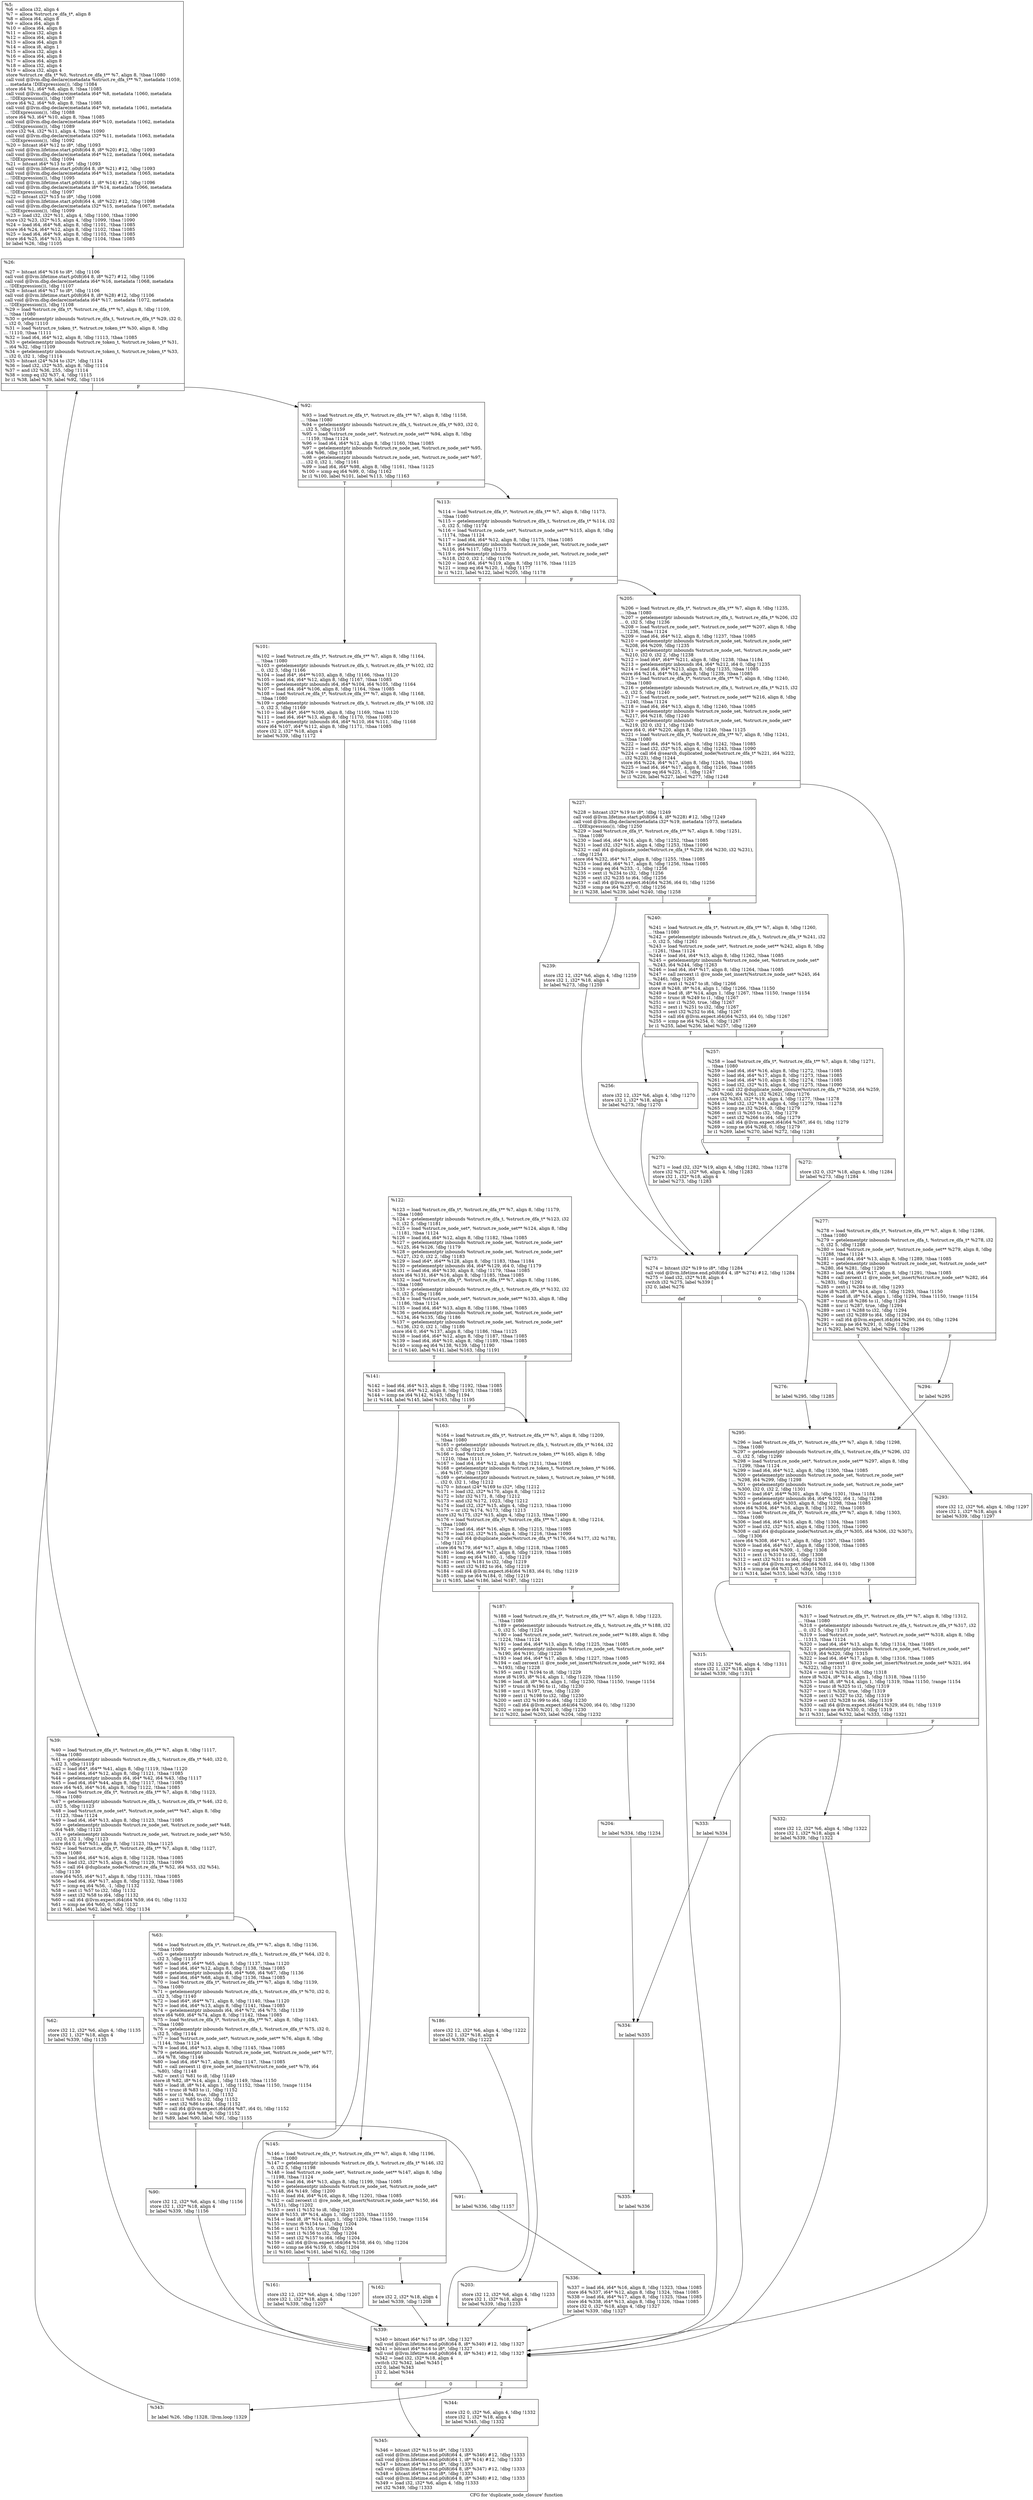 digraph "CFG for 'duplicate_node_closure' function" {
	label="CFG for 'duplicate_node_closure' function";

	Node0xa190a0 [shape=record,label="{%5:\l  %6 = alloca i32, align 4\l  %7 = alloca %struct.re_dfa_t*, align 8\l  %8 = alloca i64, align 8\l  %9 = alloca i64, align 8\l  %10 = alloca i64, align 8\l  %11 = alloca i32, align 4\l  %12 = alloca i64, align 8\l  %13 = alloca i64, align 8\l  %14 = alloca i8, align 1\l  %15 = alloca i32, align 4\l  %16 = alloca i64, align 8\l  %17 = alloca i64, align 8\l  %18 = alloca i32, align 4\l  %19 = alloca i32, align 4\l  store %struct.re_dfa_t* %0, %struct.re_dfa_t** %7, align 8, !tbaa !1080\l  call void @llvm.dbg.declare(metadata %struct.re_dfa_t** %7, metadata !1059,\l... metadata !DIExpression()), !dbg !1084\l  store i64 %1, i64* %8, align 8, !tbaa !1085\l  call void @llvm.dbg.declare(metadata i64* %8, metadata !1060, metadata\l... !DIExpression()), !dbg !1087\l  store i64 %2, i64* %9, align 8, !tbaa !1085\l  call void @llvm.dbg.declare(metadata i64* %9, metadata !1061, metadata\l... !DIExpression()), !dbg !1088\l  store i64 %3, i64* %10, align 8, !tbaa !1085\l  call void @llvm.dbg.declare(metadata i64* %10, metadata !1062, metadata\l... !DIExpression()), !dbg !1089\l  store i32 %4, i32* %11, align 4, !tbaa !1090\l  call void @llvm.dbg.declare(metadata i32* %11, metadata !1063, metadata\l... !DIExpression()), !dbg !1092\l  %20 = bitcast i64* %12 to i8*, !dbg !1093\l  call void @llvm.lifetime.start.p0i8(i64 8, i8* %20) #12, !dbg !1093\l  call void @llvm.dbg.declare(metadata i64* %12, metadata !1064, metadata\l... !DIExpression()), !dbg !1094\l  %21 = bitcast i64* %13 to i8*, !dbg !1093\l  call void @llvm.lifetime.start.p0i8(i64 8, i8* %21) #12, !dbg !1093\l  call void @llvm.dbg.declare(metadata i64* %13, metadata !1065, metadata\l... !DIExpression()), !dbg !1095\l  call void @llvm.lifetime.start.p0i8(i64 1, i8* %14) #12, !dbg !1096\l  call void @llvm.dbg.declare(metadata i8* %14, metadata !1066, metadata\l... !DIExpression()), !dbg !1097\l  %22 = bitcast i32* %15 to i8*, !dbg !1098\l  call void @llvm.lifetime.start.p0i8(i64 4, i8* %22) #12, !dbg !1098\l  call void @llvm.dbg.declare(metadata i32* %15, metadata !1067, metadata\l... !DIExpression()), !dbg !1099\l  %23 = load i32, i32* %11, align 4, !dbg !1100, !tbaa !1090\l  store i32 %23, i32* %15, align 4, !dbg !1099, !tbaa !1090\l  %24 = load i64, i64* %8, align 8, !dbg !1101, !tbaa !1085\l  store i64 %24, i64* %12, align 8, !dbg !1102, !tbaa !1085\l  %25 = load i64, i64* %9, align 8, !dbg !1103, !tbaa !1085\l  store i64 %25, i64* %13, align 8, !dbg !1104, !tbaa !1085\l  br label %26, !dbg !1105\l}"];
	Node0xa190a0 -> Node0xa191c0;
	Node0xa191c0 [shape=record,label="{%26:\l\l  %27 = bitcast i64* %16 to i8*, !dbg !1106\l  call void @llvm.lifetime.start.p0i8(i64 8, i8* %27) #12, !dbg !1106\l  call void @llvm.dbg.declare(metadata i64* %16, metadata !1068, metadata\l... !DIExpression()), !dbg !1107\l  %28 = bitcast i64* %17 to i8*, !dbg !1106\l  call void @llvm.lifetime.start.p0i8(i64 8, i8* %28) #12, !dbg !1106\l  call void @llvm.dbg.declare(metadata i64* %17, metadata !1072, metadata\l... !DIExpression()), !dbg !1108\l  %29 = load %struct.re_dfa_t*, %struct.re_dfa_t** %7, align 8, !dbg !1109,\l... !tbaa !1080\l  %30 = getelementptr inbounds %struct.re_dfa_t, %struct.re_dfa_t* %29, i32 0,\l... i32 0, !dbg !1110\l  %31 = load %struct.re_token_t*, %struct.re_token_t** %30, align 8, !dbg\l... !1110, !tbaa !1111\l  %32 = load i64, i64* %12, align 8, !dbg !1113, !tbaa !1085\l  %33 = getelementptr inbounds %struct.re_token_t, %struct.re_token_t* %31,\l... i64 %32, !dbg !1109\l  %34 = getelementptr inbounds %struct.re_token_t, %struct.re_token_t* %33,\l... i32 0, i32 1, !dbg !1114\l  %35 = bitcast i24* %34 to i32*, !dbg !1114\l  %36 = load i32, i32* %35, align 8, !dbg !1114\l  %37 = and i32 %36, 255, !dbg !1114\l  %38 = icmp eq i32 %37, 4, !dbg !1115\l  br i1 %38, label %39, label %92, !dbg !1116\l|{<s0>T|<s1>F}}"];
	Node0xa191c0:s0 -> Node0xa19210;
	Node0xa191c0:s1 -> Node0xa193a0;
	Node0xa19210 [shape=record,label="{%39:\l\l  %40 = load %struct.re_dfa_t*, %struct.re_dfa_t** %7, align 8, !dbg !1117,\l... !tbaa !1080\l  %41 = getelementptr inbounds %struct.re_dfa_t, %struct.re_dfa_t* %40, i32 0,\l... i32 3, !dbg !1119\l  %42 = load i64*, i64** %41, align 8, !dbg !1119, !tbaa !1120\l  %43 = load i64, i64* %12, align 8, !dbg !1121, !tbaa !1085\l  %44 = getelementptr inbounds i64, i64* %42, i64 %43, !dbg !1117\l  %45 = load i64, i64* %44, align 8, !dbg !1117, !tbaa !1085\l  store i64 %45, i64* %16, align 8, !dbg !1122, !tbaa !1085\l  %46 = load %struct.re_dfa_t*, %struct.re_dfa_t** %7, align 8, !dbg !1123,\l... !tbaa !1080\l  %47 = getelementptr inbounds %struct.re_dfa_t, %struct.re_dfa_t* %46, i32 0,\l... i32 5, !dbg !1123\l  %48 = load %struct.re_node_set*, %struct.re_node_set** %47, align 8, !dbg\l... !1123, !tbaa !1124\l  %49 = load i64, i64* %13, align 8, !dbg !1123, !tbaa !1085\l  %50 = getelementptr inbounds %struct.re_node_set, %struct.re_node_set* %48,\l... i64 %49, !dbg !1123\l  %51 = getelementptr inbounds %struct.re_node_set, %struct.re_node_set* %50,\l... i32 0, i32 1, !dbg !1123\l  store i64 0, i64* %51, align 8, !dbg !1123, !tbaa !1125\l  %52 = load %struct.re_dfa_t*, %struct.re_dfa_t** %7, align 8, !dbg !1127,\l... !tbaa !1080\l  %53 = load i64, i64* %16, align 8, !dbg !1128, !tbaa !1085\l  %54 = load i32, i32* %15, align 4, !dbg !1129, !tbaa !1090\l  %55 = call i64 @duplicate_node(%struct.re_dfa_t* %52, i64 %53, i32 %54),\l... !dbg !1130\l  store i64 %55, i64* %17, align 8, !dbg !1131, !tbaa !1085\l  %56 = load i64, i64* %17, align 8, !dbg !1132, !tbaa !1085\l  %57 = icmp eq i64 %56, -1, !dbg !1132\l  %58 = zext i1 %57 to i32, !dbg !1132\l  %59 = sext i32 %58 to i64, !dbg !1132\l  %60 = call i64 @llvm.expect.i64(i64 %59, i64 0), !dbg !1132\l  %61 = icmp ne i64 %60, 0, !dbg !1132\l  br i1 %61, label %62, label %63, !dbg !1134\l|{<s0>T|<s1>F}}"];
	Node0xa19210:s0 -> Node0xa19260;
	Node0xa19210:s1 -> Node0xa192b0;
	Node0xa19260 [shape=record,label="{%62:\l\l  store i32 12, i32* %6, align 4, !dbg !1135\l  store i32 1, i32* %18, align 4\l  br label %339, !dbg !1135\l}"];
	Node0xa19260 -> Node0xa19e40;
	Node0xa192b0 [shape=record,label="{%63:\l\l  %64 = load %struct.re_dfa_t*, %struct.re_dfa_t** %7, align 8, !dbg !1136,\l... !tbaa !1080\l  %65 = getelementptr inbounds %struct.re_dfa_t, %struct.re_dfa_t* %64, i32 0,\l... i32 3, !dbg !1137\l  %66 = load i64*, i64** %65, align 8, !dbg !1137, !tbaa !1120\l  %67 = load i64, i64* %12, align 8, !dbg !1138, !tbaa !1085\l  %68 = getelementptr inbounds i64, i64* %66, i64 %67, !dbg !1136\l  %69 = load i64, i64* %68, align 8, !dbg !1136, !tbaa !1085\l  %70 = load %struct.re_dfa_t*, %struct.re_dfa_t** %7, align 8, !dbg !1139,\l... !tbaa !1080\l  %71 = getelementptr inbounds %struct.re_dfa_t, %struct.re_dfa_t* %70, i32 0,\l... i32 3, !dbg !1140\l  %72 = load i64*, i64** %71, align 8, !dbg !1140, !tbaa !1120\l  %73 = load i64, i64* %13, align 8, !dbg !1141, !tbaa !1085\l  %74 = getelementptr inbounds i64, i64* %72, i64 %73, !dbg !1139\l  store i64 %69, i64* %74, align 8, !dbg !1142, !tbaa !1085\l  %75 = load %struct.re_dfa_t*, %struct.re_dfa_t** %7, align 8, !dbg !1143,\l... !tbaa !1080\l  %76 = getelementptr inbounds %struct.re_dfa_t, %struct.re_dfa_t* %75, i32 0,\l... i32 5, !dbg !1144\l  %77 = load %struct.re_node_set*, %struct.re_node_set** %76, align 8, !dbg\l... !1144, !tbaa !1124\l  %78 = load i64, i64* %13, align 8, !dbg !1145, !tbaa !1085\l  %79 = getelementptr inbounds %struct.re_node_set, %struct.re_node_set* %77,\l... i64 %78, !dbg !1146\l  %80 = load i64, i64* %17, align 8, !dbg !1147, !tbaa !1085\l  %81 = call zeroext i1 @re_node_set_insert(%struct.re_node_set* %79, i64\l... %80), !dbg !1148\l  %82 = zext i1 %81 to i8, !dbg !1149\l  store i8 %82, i8* %14, align 1, !dbg !1149, !tbaa !1150\l  %83 = load i8, i8* %14, align 1, !dbg !1152, !tbaa !1150, !range !1154\l  %84 = trunc i8 %83 to i1, !dbg !1152\l  %85 = xor i1 %84, true, !dbg !1152\l  %86 = zext i1 %85 to i32, !dbg !1152\l  %87 = sext i32 %86 to i64, !dbg !1152\l  %88 = call i64 @llvm.expect.i64(i64 %87, i64 0), !dbg !1152\l  %89 = icmp ne i64 %88, 0, !dbg !1152\l  br i1 %89, label %90, label %91, !dbg !1155\l|{<s0>T|<s1>F}}"];
	Node0xa192b0:s0 -> Node0xa19300;
	Node0xa192b0:s1 -> Node0xa19350;
	Node0xa19300 [shape=record,label="{%90:\l\l  store i32 12, i32* %6, align 4, !dbg !1156\l  store i32 1, i32* %18, align 4\l  br label %339, !dbg !1156\l}"];
	Node0xa19300 -> Node0xa19e40;
	Node0xa19350 [shape=record,label="{%91:\l\l  br label %336, !dbg !1157\l}"];
	Node0xa19350 -> Node0xa19df0;
	Node0xa193a0 [shape=record,label="{%92:\l\l  %93 = load %struct.re_dfa_t*, %struct.re_dfa_t** %7, align 8, !dbg !1158,\l... !tbaa !1080\l  %94 = getelementptr inbounds %struct.re_dfa_t, %struct.re_dfa_t* %93, i32 0,\l... i32 5, !dbg !1159\l  %95 = load %struct.re_node_set*, %struct.re_node_set** %94, align 8, !dbg\l... !1159, !tbaa !1124\l  %96 = load i64, i64* %12, align 8, !dbg !1160, !tbaa !1085\l  %97 = getelementptr inbounds %struct.re_node_set, %struct.re_node_set* %95,\l... i64 %96, !dbg !1158\l  %98 = getelementptr inbounds %struct.re_node_set, %struct.re_node_set* %97,\l... i32 0, i32 1, !dbg !1161\l  %99 = load i64, i64* %98, align 8, !dbg !1161, !tbaa !1125\l  %100 = icmp eq i64 %99, 0, !dbg !1162\l  br i1 %100, label %101, label %113, !dbg !1163\l|{<s0>T|<s1>F}}"];
	Node0xa193a0:s0 -> Node0xa193f0;
	Node0xa193a0:s1 -> Node0xa19440;
	Node0xa193f0 [shape=record,label="{%101:\l\l  %102 = load %struct.re_dfa_t*, %struct.re_dfa_t** %7, align 8, !dbg !1164,\l... !tbaa !1080\l  %103 = getelementptr inbounds %struct.re_dfa_t, %struct.re_dfa_t* %102, i32\l... 0, i32 3, !dbg !1166\l  %104 = load i64*, i64** %103, align 8, !dbg !1166, !tbaa !1120\l  %105 = load i64, i64* %12, align 8, !dbg !1167, !tbaa !1085\l  %106 = getelementptr inbounds i64, i64* %104, i64 %105, !dbg !1164\l  %107 = load i64, i64* %106, align 8, !dbg !1164, !tbaa !1085\l  %108 = load %struct.re_dfa_t*, %struct.re_dfa_t** %7, align 8, !dbg !1168,\l... !tbaa !1080\l  %109 = getelementptr inbounds %struct.re_dfa_t, %struct.re_dfa_t* %108, i32\l... 0, i32 3, !dbg !1169\l  %110 = load i64*, i64** %109, align 8, !dbg !1169, !tbaa !1120\l  %111 = load i64, i64* %13, align 8, !dbg !1170, !tbaa !1085\l  %112 = getelementptr inbounds i64, i64* %110, i64 %111, !dbg !1168\l  store i64 %107, i64* %112, align 8, !dbg !1171, !tbaa !1085\l  store i32 2, i32* %18, align 4\l  br label %339, !dbg !1172\l}"];
	Node0xa193f0 -> Node0xa19e40;
	Node0xa19440 [shape=record,label="{%113:\l\l  %114 = load %struct.re_dfa_t*, %struct.re_dfa_t** %7, align 8, !dbg !1173,\l... !tbaa !1080\l  %115 = getelementptr inbounds %struct.re_dfa_t, %struct.re_dfa_t* %114, i32\l... 0, i32 5, !dbg !1174\l  %116 = load %struct.re_node_set*, %struct.re_node_set** %115, align 8, !dbg\l... !1174, !tbaa !1124\l  %117 = load i64, i64* %12, align 8, !dbg !1175, !tbaa !1085\l  %118 = getelementptr inbounds %struct.re_node_set, %struct.re_node_set*\l... %116, i64 %117, !dbg !1173\l  %119 = getelementptr inbounds %struct.re_node_set, %struct.re_node_set*\l... %118, i32 0, i32 1, !dbg !1176\l  %120 = load i64, i64* %119, align 8, !dbg !1176, !tbaa !1125\l  %121 = icmp eq i64 %120, 1, !dbg !1177\l  br i1 %121, label %122, label %205, !dbg !1178\l|{<s0>T|<s1>F}}"];
	Node0xa19440:s0 -> Node0xa19490;
	Node0xa19440:s1 -> Node0xa197b0;
	Node0xa19490 [shape=record,label="{%122:\l\l  %123 = load %struct.re_dfa_t*, %struct.re_dfa_t** %7, align 8, !dbg !1179,\l... !tbaa !1080\l  %124 = getelementptr inbounds %struct.re_dfa_t, %struct.re_dfa_t* %123, i32\l... 0, i32 5, !dbg !1181\l  %125 = load %struct.re_node_set*, %struct.re_node_set** %124, align 8, !dbg\l... !1181, !tbaa !1124\l  %126 = load i64, i64* %12, align 8, !dbg !1182, !tbaa !1085\l  %127 = getelementptr inbounds %struct.re_node_set, %struct.re_node_set*\l... %125, i64 %126, !dbg !1179\l  %128 = getelementptr inbounds %struct.re_node_set, %struct.re_node_set*\l... %127, i32 0, i32 2, !dbg !1183\l  %129 = load i64*, i64** %128, align 8, !dbg !1183, !tbaa !1184\l  %130 = getelementptr inbounds i64, i64* %129, i64 0, !dbg !1179\l  %131 = load i64, i64* %130, align 8, !dbg !1179, !tbaa !1085\l  store i64 %131, i64* %16, align 8, !dbg !1185, !tbaa !1085\l  %132 = load %struct.re_dfa_t*, %struct.re_dfa_t** %7, align 8, !dbg !1186,\l... !tbaa !1080\l  %133 = getelementptr inbounds %struct.re_dfa_t, %struct.re_dfa_t* %132, i32\l... 0, i32 5, !dbg !1186\l  %134 = load %struct.re_node_set*, %struct.re_node_set** %133, align 8, !dbg\l... !1186, !tbaa !1124\l  %135 = load i64, i64* %13, align 8, !dbg !1186, !tbaa !1085\l  %136 = getelementptr inbounds %struct.re_node_set, %struct.re_node_set*\l... %134, i64 %135, !dbg !1186\l  %137 = getelementptr inbounds %struct.re_node_set, %struct.re_node_set*\l... %136, i32 0, i32 1, !dbg !1186\l  store i64 0, i64* %137, align 8, !dbg !1186, !tbaa !1125\l  %138 = load i64, i64* %12, align 8, !dbg !1187, !tbaa !1085\l  %139 = load i64, i64* %10, align 8, !dbg !1189, !tbaa !1085\l  %140 = icmp eq i64 %138, %139, !dbg !1190\l  br i1 %140, label %141, label %163, !dbg !1191\l|{<s0>T|<s1>F}}"];
	Node0xa19490:s0 -> Node0xa194e0;
	Node0xa19490:s1 -> Node0xa19620;
	Node0xa194e0 [shape=record,label="{%141:\l\l  %142 = load i64, i64* %13, align 8, !dbg !1192, !tbaa !1085\l  %143 = load i64, i64* %12, align 8, !dbg !1193, !tbaa !1085\l  %144 = icmp ne i64 %142, %143, !dbg !1194\l  br i1 %144, label %145, label %163, !dbg !1195\l|{<s0>T|<s1>F}}"];
	Node0xa194e0:s0 -> Node0xa19530;
	Node0xa194e0:s1 -> Node0xa19620;
	Node0xa19530 [shape=record,label="{%145:\l\l  %146 = load %struct.re_dfa_t*, %struct.re_dfa_t** %7, align 8, !dbg !1196,\l... !tbaa !1080\l  %147 = getelementptr inbounds %struct.re_dfa_t, %struct.re_dfa_t* %146, i32\l... 0, i32 5, !dbg !1198\l  %148 = load %struct.re_node_set*, %struct.re_node_set** %147, align 8, !dbg\l... !1198, !tbaa !1124\l  %149 = load i64, i64* %13, align 8, !dbg !1199, !tbaa !1085\l  %150 = getelementptr inbounds %struct.re_node_set, %struct.re_node_set*\l... %148, i64 %149, !dbg !1200\l  %151 = load i64, i64* %16, align 8, !dbg !1201, !tbaa !1085\l  %152 = call zeroext i1 @re_node_set_insert(%struct.re_node_set* %150, i64\l... %151), !dbg !1202\l  %153 = zext i1 %152 to i8, !dbg !1203\l  store i8 %153, i8* %14, align 1, !dbg !1203, !tbaa !1150\l  %154 = load i8, i8* %14, align 1, !dbg !1204, !tbaa !1150, !range !1154\l  %155 = trunc i8 %154 to i1, !dbg !1204\l  %156 = xor i1 %155, true, !dbg !1204\l  %157 = zext i1 %156 to i32, !dbg !1204\l  %158 = sext i32 %157 to i64, !dbg !1204\l  %159 = call i64 @llvm.expect.i64(i64 %158, i64 0), !dbg !1204\l  %160 = icmp ne i64 %159, 0, !dbg !1204\l  br i1 %160, label %161, label %162, !dbg !1206\l|{<s0>T|<s1>F}}"];
	Node0xa19530:s0 -> Node0xa19580;
	Node0xa19530:s1 -> Node0xa195d0;
	Node0xa19580 [shape=record,label="{%161:\l\l  store i32 12, i32* %6, align 4, !dbg !1207\l  store i32 1, i32* %18, align 4\l  br label %339, !dbg !1207\l}"];
	Node0xa19580 -> Node0xa19e40;
	Node0xa195d0 [shape=record,label="{%162:\l\l  store i32 2, i32* %18, align 4\l  br label %339, !dbg !1208\l}"];
	Node0xa195d0 -> Node0xa19e40;
	Node0xa19620 [shape=record,label="{%163:\l\l  %164 = load %struct.re_dfa_t*, %struct.re_dfa_t** %7, align 8, !dbg !1209,\l... !tbaa !1080\l  %165 = getelementptr inbounds %struct.re_dfa_t, %struct.re_dfa_t* %164, i32\l... 0, i32 0, !dbg !1210\l  %166 = load %struct.re_token_t*, %struct.re_token_t** %165, align 8, !dbg\l... !1210, !tbaa !1111\l  %167 = load i64, i64* %12, align 8, !dbg !1211, !tbaa !1085\l  %168 = getelementptr inbounds %struct.re_token_t, %struct.re_token_t* %166,\l... i64 %167, !dbg !1209\l  %169 = getelementptr inbounds %struct.re_token_t, %struct.re_token_t* %168,\l... i32 0, i32 1, !dbg !1212\l  %170 = bitcast i24* %169 to i32*, !dbg !1212\l  %171 = load i32, i32* %170, align 8, !dbg !1212\l  %172 = lshr i32 %171, 8, !dbg !1212\l  %173 = and i32 %172, 1023, !dbg !1212\l  %174 = load i32, i32* %15, align 4, !dbg !1213, !tbaa !1090\l  %175 = or i32 %174, %173, !dbg !1213\l  store i32 %175, i32* %15, align 4, !dbg !1213, !tbaa !1090\l  %176 = load %struct.re_dfa_t*, %struct.re_dfa_t** %7, align 8, !dbg !1214,\l... !tbaa !1080\l  %177 = load i64, i64* %16, align 8, !dbg !1215, !tbaa !1085\l  %178 = load i32, i32* %15, align 4, !dbg !1216, !tbaa !1090\l  %179 = call i64 @duplicate_node(%struct.re_dfa_t* %176, i64 %177, i32 %178),\l... !dbg !1217\l  store i64 %179, i64* %17, align 8, !dbg !1218, !tbaa !1085\l  %180 = load i64, i64* %17, align 8, !dbg !1219, !tbaa !1085\l  %181 = icmp eq i64 %180, -1, !dbg !1219\l  %182 = zext i1 %181 to i32, !dbg !1219\l  %183 = sext i32 %182 to i64, !dbg !1219\l  %184 = call i64 @llvm.expect.i64(i64 %183, i64 0), !dbg !1219\l  %185 = icmp ne i64 %184, 0, !dbg !1219\l  br i1 %185, label %186, label %187, !dbg !1221\l|{<s0>T|<s1>F}}"];
	Node0xa19620:s0 -> Node0xa19670;
	Node0xa19620:s1 -> Node0xa196c0;
	Node0xa19670 [shape=record,label="{%186:\l\l  store i32 12, i32* %6, align 4, !dbg !1222\l  store i32 1, i32* %18, align 4\l  br label %339, !dbg !1222\l}"];
	Node0xa19670 -> Node0xa19e40;
	Node0xa196c0 [shape=record,label="{%187:\l\l  %188 = load %struct.re_dfa_t*, %struct.re_dfa_t** %7, align 8, !dbg !1223,\l... !tbaa !1080\l  %189 = getelementptr inbounds %struct.re_dfa_t, %struct.re_dfa_t* %188, i32\l... 0, i32 5, !dbg !1224\l  %190 = load %struct.re_node_set*, %struct.re_node_set** %189, align 8, !dbg\l... !1224, !tbaa !1124\l  %191 = load i64, i64* %13, align 8, !dbg !1225, !tbaa !1085\l  %192 = getelementptr inbounds %struct.re_node_set, %struct.re_node_set*\l... %190, i64 %191, !dbg !1226\l  %193 = load i64, i64* %17, align 8, !dbg !1227, !tbaa !1085\l  %194 = call zeroext i1 @re_node_set_insert(%struct.re_node_set* %192, i64\l... %193), !dbg !1228\l  %195 = zext i1 %194 to i8, !dbg !1229\l  store i8 %195, i8* %14, align 1, !dbg !1229, !tbaa !1150\l  %196 = load i8, i8* %14, align 1, !dbg !1230, !tbaa !1150, !range !1154\l  %197 = trunc i8 %196 to i1, !dbg !1230\l  %198 = xor i1 %197, true, !dbg !1230\l  %199 = zext i1 %198 to i32, !dbg !1230\l  %200 = sext i32 %199 to i64, !dbg !1230\l  %201 = call i64 @llvm.expect.i64(i64 %200, i64 0), !dbg !1230\l  %202 = icmp ne i64 %201, 0, !dbg !1230\l  br i1 %202, label %203, label %204, !dbg !1232\l|{<s0>T|<s1>F}}"];
	Node0xa196c0:s0 -> Node0xa19710;
	Node0xa196c0:s1 -> Node0xa19760;
	Node0xa19710 [shape=record,label="{%203:\l\l  store i32 12, i32* %6, align 4, !dbg !1233\l  store i32 1, i32* %18, align 4\l  br label %339, !dbg !1233\l}"];
	Node0xa19710 -> Node0xa19e40;
	Node0xa19760 [shape=record,label="{%204:\l\l  br label %334, !dbg !1234\l}"];
	Node0xa19760 -> Node0xa19d50;
	Node0xa197b0 [shape=record,label="{%205:\l\l  %206 = load %struct.re_dfa_t*, %struct.re_dfa_t** %7, align 8, !dbg !1235,\l... !tbaa !1080\l  %207 = getelementptr inbounds %struct.re_dfa_t, %struct.re_dfa_t* %206, i32\l... 0, i32 5, !dbg !1236\l  %208 = load %struct.re_node_set*, %struct.re_node_set** %207, align 8, !dbg\l... !1236, !tbaa !1124\l  %209 = load i64, i64* %12, align 8, !dbg !1237, !tbaa !1085\l  %210 = getelementptr inbounds %struct.re_node_set, %struct.re_node_set*\l... %208, i64 %209, !dbg !1235\l  %211 = getelementptr inbounds %struct.re_node_set, %struct.re_node_set*\l... %210, i32 0, i32 2, !dbg !1238\l  %212 = load i64*, i64** %211, align 8, !dbg !1238, !tbaa !1184\l  %213 = getelementptr inbounds i64, i64* %212, i64 0, !dbg !1235\l  %214 = load i64, i64* %213, align 8, !dbg !1235, !tbaa !1085\l  store i64 %214, i64* %16, align 8, !dbg !1239, !tbaa !1085\l  %215 = load %struct.re_dfa_t*, %struct.re_dfa_t** %7, align 8, !dbg !1240,\l... !tbaa !1080\l  %216 = getelementptr inbounds %struct.re_dfa_t, %struct.re_dfa_t* %215, i32\l... 0, i32 5, !dbg !1240\l  %217 = load %struct.re_node_set*, %struct.re_node_set** %216, align 8, !dbg\l... !1240, !tbaa !1124\l  %218 = load i64, i64* %13, align 8, !dbg !1240, !tbaa !1085\l  %219 = getelementptr inbounds %struct.re_node_set, %struct.re_node_set*\l... %217, i64 %218, !dbg !1240\l  %220 = getelementptr inbounds %struct.re_node_set, %struct.re_node_set*\l... %219, i32 0, i32 1, !dbg !1240\l  store i64 0, i64* %220, align 8, !dbg !1240, !tbaa !1125\l  %221 = load %struct.re_dfa_t*, %struct.re_dfa_t** %7, align 8, !dbg !1241,\l... !tbaa !1080\l  %222 = load i64, i64* %16, align 8, !dbg !1242, !tbaa !1085\l  %223 = load i32, i32* %15, align 4, !dbg !1243, !tbaa !1090\l  %224 = call i64 @search_duplicated_node(%struct.re_dfa_t* %221, i64 %222,\l... i32 %223), !dbg !1244\l  store i64 %224, i64* %17, align 8, !dbg !1245, !tbaa !1085\l  %225 = load i64, i64* %17, align 8, !dbg !1246, !tbaa !1085\l  %226 = icmp eq i64 %225, -1, !dbg !1247\l  br i1 %226, label %227, label %277, !dbg !1248\l|{<s0>T|<s1>F}}"];
	Node0xa197b0:s0 -> Node0xa19800;
	Node0xa197b0:s1 -> Node0xa19ad0;
	Node0xa19800 [shape=record,label="{%227:\l\l  %228 = bitcast i32* %19 to i8*, !dbg !1249\l  call void @llvm.lifetime.start.p0i8(i64 4, i8* %228) #12, !dbg !1249\l  call void @llvm.dbg.declare(metadata i32* %19, metadata !1073, metadata\l... !DIExpression()), !dbg !1250\l  %229 = load %struct.re_dfa_t*, %struct.re_dfa_t** %7, align 8, !dbg !1251,\l... !tbaa !1080\l  %230 = load i64, i64* %16, align 8, !dbg !1252, !tbaa !1085\l  %231 = load i32, i32* %15, align 4, !dbg !1253, !tbaa !1090\l  %232 = call i64 @duplicate_node(%struct.re_dfa_t* %229, i64 %230, i32 %231),\l... !dbg !1254\l  store i64 %232, i64* %17, align 8, !dbg !1255, !tbaa !1085\l  %233 = load i64, i64* %17, align 8, !dbg !1256, !tbaa !1085\l  %234 = icmp eq i64 %233, -1, !dbg !1256\l  %235 = zext i1 %234 to i32, !dbg !1256\l  %236 = sext i32 %235 to i64, !dbg !1256\l  %237 = call i64 @llvm.expect.i64(i64 %236, i64 0), !dbg !1256\l  %238 = icmp ne i64 %237, 0, !dbg !1256\l  br i1 %238, label %239, label %240, !dbg !1258\l|{<s0>T|<s1>F}}"];
	Node0xa19800:s0 -> Node0xa19850;
	Node0xa19800:s1 -> Node0xa198a0;
	Node0xa19850 [shape=record,label="{%239:\l\l  store i32 12, i32* %6, align 4, !dbg !1259\l  store i32 1, i32* %18, align 4\l  br label %273, !dbg !1259\l}"];
	Node0xa19850 -> Node0xa19a30;
	Node0xa198a0 [shape=record,label="{%240:\l\l  %241 = load %struct.re_dfa_t*, %struct.re_dfa_t** %7, align 8, !dbg !1260,\l... !tbaa !1080\l  %242 = getelementptr inbounds %struct.re_dfa_t, %struct.re_dfa_t* %241, i32\l... 0, i32 5, !dbg !1261\l  %243 = load %struct.re_node_set*, %struct.re_node_set** %242, align 8, !dbg\l... !1261, !tbaa !1124\l  %244 = load i64, i64* %13, align 8, !dbg !1262, !tbaa !1085\l  %245 = getelementptr inbounds %struct.re_node_set, %struct.re_node_set*\l... %243, i64 %244, !dbg !1263\l  %246 = load i64, i64* %17, align 8, !dbg !1264, !tbaa !1085\l  %247 = call zeroext i1 @re_node_set_insert(%struct.re_node_set* %245, i64\l... %246), !dbg !1265\l  %248 = zext i1 %247 to i8, !dbg !1266\l  store i8 %248, i8* %14, align 1, !dbg !1266, !tbaa !1150\l  %249 = load i8, i8* %14, align 1, !dbg !1267, !tbaa !1150, !range !1154\l  %250 = trunc i8 %249 to i1, !dbg !1267\l  %251 = xor i1 %250, true, !dbg !1267\l  %252 = zext i1 %251 to i32, !dbg !1267\l  %253 = sext i32 %252 to i64, !dbg !1267\l  %254 = call i64 @llvm.expect.i64(i64 %253, i64 0), !dbg !1267\l  %255 = icmp ne i64 %254, 0, !dbg !1267\l  br i1 %255, label %256, label %257, !dbg !1269\l|{<s0>T|<s1>F}}"];
	Node0xa198a0:s0 -> Node0xa198f0;
	Node0xa198a0:s1 -> Node0xa19940;
	Node0xa198f0 [shape=record,label="{%256:\l\l  store i32 12, i32* %6, align 4, !dbg !1270\l  store i32 1, i32* %18, align 4\l  br label %273, !dbg !1270\l}"];
	Node0xa198f0 -> Node0xa19a30;
	Node0xa19940 [shape=record,label="{%257:\l\l  %258 = load %struct.re_dfa_t*, %struct.re_dfa_t** %7, align 8, !dbg !1271,\l... !tbaa !1080\l  %259 = load i64, i64* %16, align 8, !dbg !1272, !tbaa !1085\l  %260 = load i64, i64* %17, align 8, !dbg !1273, !tbaa !1085\l  %261 = load i64, i64* %10, align 8, !dbg !1274, !tbaa !1085\l  %262 = load i32, i32* %15, align 4, !dbg !1275, !tbaa !1090\l  %263 = call i32 @duplicate_node_closure(%struct.re_dfa_t* %258, i64 %259,\l... i64 %260, i64 %261, i32 %262), !dbg !1276\l  store i32 %263, i32* %19, align 4, !dbg !1277, !tbaa !1278\l  %264 = load i32, i32* %19, align 4, !dbg !1279, !tbaa !1278\l  %265 = icmp ne i32 %264, 0, !dbg !1279\l  %266 = zext i1 %265 to i32, !dbg !1279\l  %267 = sext i32 %266 to i64, !dbg !1279\l  %268 = call i64 @llvm.expect.i64(i64 %267, i64 0), !dbg !1279\l  %269 = icmp ne i64 %268, 0, !dbg !1279\l  br i1 %269, label %270, label %272, !dbg !1281\l|{<s0>T|<s1>F}}"];
	Node0xa19940:s0 -> Node0xa19990;
	Node0xa19940:s1 -> Node0xa199e0;
	Node0xa19990 [shape=record,label="{%270:\l\l  %271 = load i32, i32* %19, align 4, !dbg !1282, !tbaa !1278\l  store i32 %271, i32* %6, align 4, !dbg !1283\l  store i32 1, i32* %18, align 4\l  br label %273, !dbg !1283\l}"];
	Node0xa19990 -> Node0xa19a30;
	Node0xa199e0 [shape=record,label="{%272:\l\l  store i32 0, i32* %18, align 4, !dbg !1284\l  br label %273, !dbg !1284\l}"];
	Node0xa199e0 -> Node0xa19a30;
	Node0xa19a30 [shape=record,label="{%273:\l\l  %274 = bitcast i32* %19 to i8*, !dbg !1284\l  call void @llvm.lifetime.end.p0i8(i64 4, i8* %274) #12, !dbg !1284\l  %275 = load i32, i32* %18, align 4\l  switch i32 %275, label %339 [\l    i32 0, label %276\l  ]\l|{<s0>def|<s1>0}}"];
	Node0xa19a30:s0 -> Node0xa19e40;
	Node0xa19a30:s1 -> Node0xa19a80;
	Node0xa19a80 [shape=record,label="{%276:\l\l  br label %295, !dbg !1285\l}"];
	Node0xa19a80 -> Node0xa19bc0;
	Node0xa19ad0 [shape=record,label="{%277:\l\l  %278 = load %struct.re_dfa_t*, %struct.re_dfa_t** %7, align 8, !dbg !1286,\l... !tbaa !1080\l  %279 = getelementptr inbounds %struct.re_dfa_t, %struct.re_dfa_t* %278, i32\l... 0, i32 5, !dbg !1288\l  %280 = load %struct.re_node_set*, %struct.re_node_set** %279, align 8, !dbg\l... !1288, !tbaa !1124\l  %281 = load i64, i64* %13, align 8, !dbg !1289, !tbaa !1085\l  %282 = getelementptr inbounds %struct.re_node_set, %struct.re_node_set*\l... %280, i64 %281, !dbg !1290\l  %283 = load i64, i64* %17, align 8, !dbg !1291, !tbaa !1085\l  %284 = call zeroext i1 @re_node_set_insert(%struct.re_node_set* %282, i64\l... %283), !dbg !1292\l  %285 = zext i1 %284 to i8, !dbg !1293\l  store i8 %285, i8* %14, align 1, !dbg !1293, !tbaa !1150\l  %286 = load i8, i8* %14, align 1, !dbg !1294, !tbaa !1150, !range !1154\l  %287 = trunc i8 %286 to i1, !dbg !1294\l  %288 = xor i1 %287, true, !dbg !1294\l  %289 = zext i1 %288 to i32, !dbg !1294\l  %290 = sext i32 %289 to i64, !dbg !1294\l  %291 = call i64 @llvm.expect.i64(i64 %290, i64 0), !dbg !1294\l  %292 = icmp ne i64 %291, 0, !dbg !1294\l  br i1 %292, label %293, label %294, !dbg !1296\l|{<s0>T|<s1>F}}"];
	Node0xa19ad0:s0 -> Node0xa19b20;
	Node0xa19ad0:s1 -> Node0xa19b70;
	Node0xa19b20 [shape=record,label="{%293:\l\l  store i32 12, i32* %6, align 4, !dbg !1297\l  store i32 1, i32* %18, align 4\l  br label %339, !dbg !1297\l}"];
	Node0xa19b20 -> Node0xa19e40;
	Node0xa19b70 [shape=record,label="{%294:\l\l  br label %295\l}"];
	Node0xa19b70 -> Node0xa19bc0;
	Node0xa19bc0 [shape=record,label="{%295:\l\l  %296 = load %struct.re_dfa_t*, %struct.re_dfa_t** %7, align 8, !dbg !1298,\l... !tbaa !1080\l  %297 = getelementptr inbounds %struct.re_dfa_t, %struct.re_dfa_t* %296, i32\l... 0, i32 5, !dbg !1299\l  %298 = load %struct.re_node_set*, %struct.re_node_set** %297, align 8, !dbg\l... !1299, !tbaa !1124\l  %299 = load i64, i64* %12, align 8, !dbg !1300, !tbaa !1085\l  %300 = getelementptr inbounds %struct.re_node_set, %struct.re_node_set*\l... %298, i64 %299, !dbg !1298\l  %301 = getelementptr inbounds %struct.re_node_set, %struct.re_node_set*\l... %300, i32 0, i32 2, !dbg !1301\l  %302 = load i64*, i64** %301, align 8, !dbg !1301, !tbaa !1184\l  %303 = getelementptr inbounds i64, i64* %302, i64 1, !dbg !1298\l  %304 = load i64, i64* %303, align 8, !dbg !1298, !tbaa !1085\l  store i64 %304, i64* %16, align 8, !dbg !1302, !tbaa !1085\l  %305 = load %struct.re_dfa_t*, %struct.re_dfa_t** %7, align 8, !dbg !1303,\l... !tbaa !1080\l  %306 = load i64, i64* %16, align 8, !dbg !1304, !tbaa !1085\l  %307 = load i32, i32* %15, align 4, !dbg !1305, !tbaa !1090\l  %308 = call i64 @duplicate_node(%struct.re_dfa_t* %305, i64 %306, i32 %307),\l... !dbg !1306\l  store i64 %308, i64* %17, align 8, !dbg !1307, !tbaa !1085\l  %309 = load i64, i64* %17, align 8, !dbg !1308, !tbaa !1085\l  %310 = icmp eq i64 %309, -1, !dbg !1308\l  %311 = zext i1 %310 to i32, !dbg !1308\l  %312 = sext i32 %311 to i64, !dbg !1308\l  %313 = call i64 @llvm.expect.i64(i64 %312, i64 0), !dbg !1308\l  %314 = icmp ne i64 %313, 0, !dbg !1308\l  br i1 %314, label %315, label %316, !dbg !1310\l|{<s0>T|<s1>F}}"];
	Node0xa19bc0:s0 -> Node0xa19c10;
	Node0xa19bc0:s1 -> Node0xa19c60;
	Node0xa19c10 [shape=record,label="{%315:\l\l  store i32 12, i32* %6, align 4, !dbg !1311\l  store i32 1, i32* %18, align 4\l  br label %339, !dbg !1311\l}"];
	Node0xa19c10 -> Node0xa19e40;
	Node0xa19c60 [shape=record,label="{%316:\l\l  %317 = load %struct.re_dfa_t*, %struct.re_dfa_t** %7, align 8, !dbg !1312,\l... !tbaa !1080\l  %318 = getelementptr inbounds %struct.re_dfa_t, %struct.re_dfa_t* %317, i32\l... 0, i32 5, !dbg !1313\l  %319 = load %struct.re_node_set*, %struct.re_node_set** %318, align 8, !dbg\l... !1313, !tbaa !1124\l  %320 = load i64, i64* %13, align 8, !dbg !1314, !tbaa !1085\l  %321 = getelementptr inbounds %struct.re_node_set, %struct.re_node_set*\l... %319, i64 %320, !dbg !1315\l  %322 = load i64, i64* %17, align 8, !dbg !1316, !tbaa !1085\l  %323 = call zeroext i1 @re_node_set_insert(%struct.re_node_set* %321, i64\l... %322), !dbg !1317\l  %324 = zext i1 %323 to i8, !dbg !1318\l  store i8 %324, i8* %14, align 1, !dbg !1318, !tbaa !1150\l  %325 = load i8, i8* %14, align 1, !dbg !1319, !tbaa !1150, !range !1154\l  %326 = trunc i8 %325 to i1, !dbg !1319\l  %327 = xor i1 %326, true, !dbg !1319\l  %328 = zext i1 %327 to i32, !dbg !1319\l  %329 = sext i32 %328 to i64, !dbg !1319\l  %330 = call i64 @llvm.expect.i64(i64 %329, i64 0), !dbg !1319\l  %331 = icmp ne i64 %330, 0, !dbg !1319\l  br i1 %331, label %332, label %333, !dbg !1321\l|{<s0>T|<s1>F}}"];
	Node0xa19c60:s0 -> Node0xa19cb0;
	Node0xa19c60:s1 -> Node0xa19d00;
	Node0xa19cb0 [shape=record,label="{%332:\l\l  store i32 12, i32* %6, align 4, !dbg !1322\l  store i32 1, i32* %18, align 4\l  br label %339, !dbg !1322\l}"];
	Node0xa19cb0 -> Node0xa19e40;
	Node0xa19d00 [shape=record,label="{%333:\l\l  br label %334\l}"];
	Node0xa19d00 -> Node0xa19d50;
	Node0xa19d50 [shape=record,label="{%334:\l\l  br label %335\l}"];
	Node0xa19d50 -> Node0xa19da0;
	Node0xa19da0 [shape=record,label="{%335:\l\l  br label %336\l}"];
	Node0xa19da0 -> Node0xa19df0;
	Node0xa19df0 [shape=record,label="{%336:\l\l  %337 = load i64, i64* %16, align 8, !dbg !1323, !tbaa !1085\l  store i64 %337, i64* %12, align 8, !dbg !1324, !tbaa !1085\l  %338 = load i64, i64* %17, align 8, !dbg !1325, !tbaa !1085\l  store i64 %338, i64* %13, align 8, !dbg !1326, !tbaa !1085\l  store i32 0, i32* %18, align 4, !dbg !1327\l  br label %339, !dbg !1327\l}"];
	Node0xa19df0 -> Node0xa19e40;
	Node0xa19e40 [shape=record,label="{%339:\l\l  %340 = bitcast i64* %17 to i8*, !dbg !1327\l  call void @llvm.lifetime.end.p0i8(i64 8, i8* %340) #12, !dbg !1327\l  %341 = bitcast i64* %16 to i8*, !dbg !1327\l  call void @llvm.lifetime.end.p0i8(i64 8, i8* %341) #12, !dbg !1327\l  %342 = load i32, i32* %18, align 4\l  switch i32 %342, label %345 [\l    i32 0, label %343\l    i32 2, label %344\l  ]\l|{<s0>def|<s1>0|<s2>2}}"];
	Node0xa19e40:s0 -> Node0xa19f30;
	Node0xa19e40:s1 -> Node0xa19e90;
	Node0xa19e40:s2 -> Node0xa19ee0;
	Node0xa19e90 [shape=record,label="{%343:\l\l  br label %26, !dbg !1328, !llvm.loop !1329\l}"];
	Node0xa19e90 -> Node0xa191c0;
	Node0xa19ee0 [shape=record,label="{%344:\l\l  store i32 0, i32* %6, align 4, !dbg !1332\l  store i32 1, i32* %18, align 4\l  br label %345, !dbg !1332\l}"];
	Node0xa19ee0 -> Node0xa19f30;
	Node0xa19f30 [shape=record,label="{%345:\l\l  %346 = bitcast i32* %15 to i8*, !dbg !1333\l  call void @llvm.lifetime.end.p0i8(i64 4, i8* %346) #12, !dbg !1333\l  call void @llvm.lifetime.end.p0i8(i64 1, i8* %14) #12, !dbg !1333\l  %347 = bitcast i64* %13 to i8*, !dbg !1333\l  call void @llvm.lifetime.end.p0i8(i64 8, i8* %347) #12, !dbg !1333\l  %348 = bitcast i64* %12 to i8*, !dbg !1333\l  call void @llvm.lifetime.end.p0i8(i64 8, i8* %348) #12, !dbg !1333\l  %349 = load i32, i32* %6, align 4, !dbg !1333\l  ret i32 %349, !dbg !1333\l}"];
}
